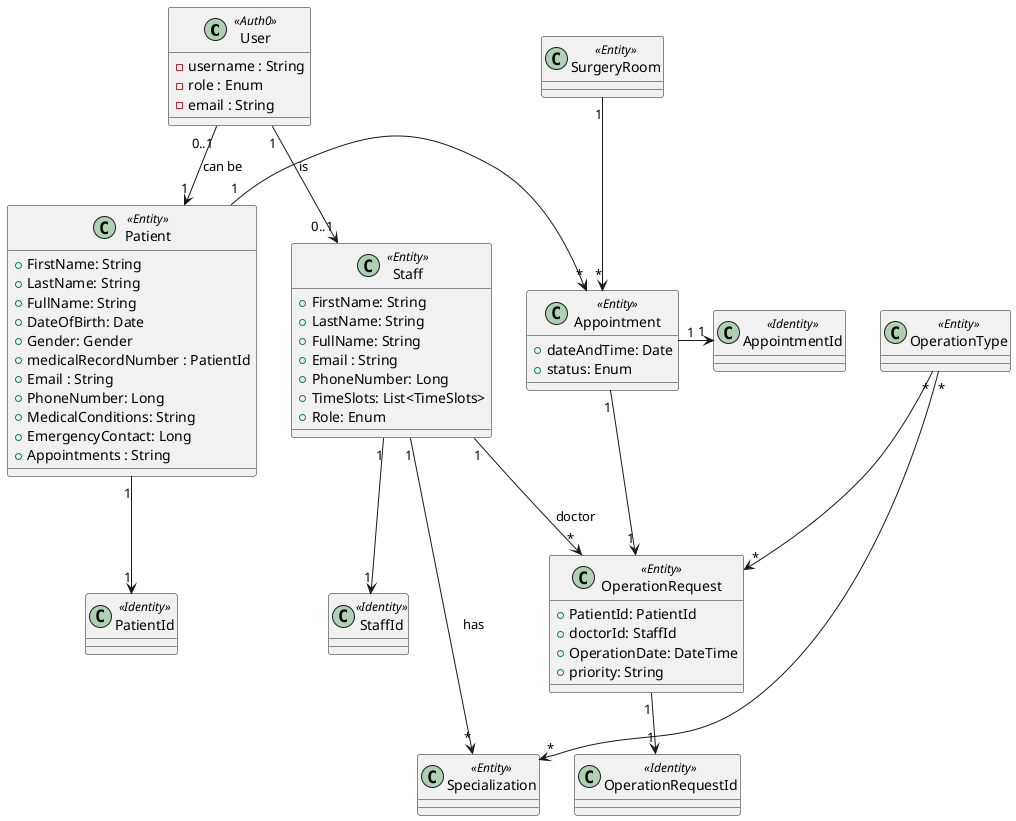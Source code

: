 @startuml   
    class User <<Auth0>>{
        -username : String
        -role : Enum
        -email : String
    }

    class Patient<<Entity>>{
        +FirstName: String
        +LastName: String
        +FullName: String
        +DateOfBirth: Date
        +Gender: Gender
        +medicalRecordNumber : PatientId
        +Email : String
        +PhoneNumber: Long
        +MedicalConditions: String
        +EmergencyContact: Long
        +Appointments : String
    }
    class PatientId <<Identity>>{}
  

    class Staff <<Entity>>{
        +FirstName: String
        +LastName: String
        +FullName: String
        +Email : String
        +PhoneNumber: Long
        +TimeSlots: List<TimeSlots>
        +Role: Enum
    }
    class StaffId <<Identity>>{}
    
    class Appointment<<Entity>>{
        +dateAndTime: Date
        +status: Enum
    }
    class AppointmentId <<Identity>>{}
    class SurgeryRoom<<Entity>>{}

    class OperationRequest <<Entity>>{
        +PatientId: PatientId
        +doctorId: StaffId
        +OperationDate: DateTime
        +priority: String
    }
    class OperationRequestId <<Identity>>{}

    class OperationType<<Entity>>{}
    
    class Specialization<<Entity>>{}

    User "0..1" --> "1" Patient : can be
    
    User "1" --> "0..1" Staff : is

    Staff "1" --> "*" OperationRequest : doctor
    Appointment "1" --> "1" OperationRequest

    SurgeryRoom "1" --> "*" Appointment

    Staff "1" ---> "*" Specialization : has
    OperationType "*" --> "*" Specialization
    OperationType "*" --> "*" OperationRequest
    
    Patient "1" -> "*" Appointment
    Patient "1" --> "1" PatientId
    Staff "1" --> "1" StaffId
    Appointment "1" -> "1" AppointmentId
    OperationRequest "1" --> "1" OperationRequestId
    
    
    
    


    
@enduml